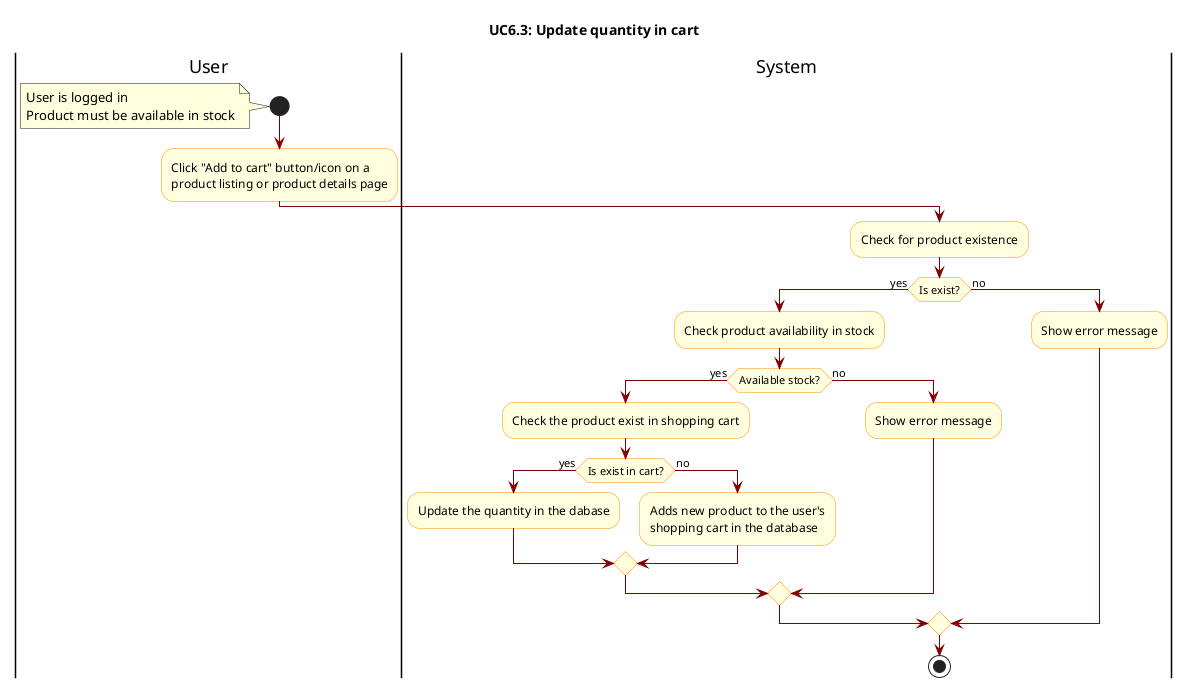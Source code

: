 @startuml

skinparam ActivityBackgroundColor LightYellow
skinparam ActivityBorderColor DarkOrange
skinparam ArrowColor Maroon

title UC6.3: Update quantity in cart

|User|
start
note left
    User is logged in
    Product must be available in stock
end note

|User|
:Click "Add to cart" button/icon on a 
product listing or product details page;

|System|
:Check for product existence;

if(Is exist?) then (yes)
    :Check product availability in stock;
    if(Available stock?) then(yes)
        :Check the product exist in shopping cart;
        if(Is exist in cart?) then(yes)
            :Update the quantity in the dabase;
        else(no)
            :Adds new product to the user's 
            shopping cart in the database;
        endif
    else(no)
        :Show error message;
    endif
else(no)
    :Show error message;
endif

stop

@enduml
